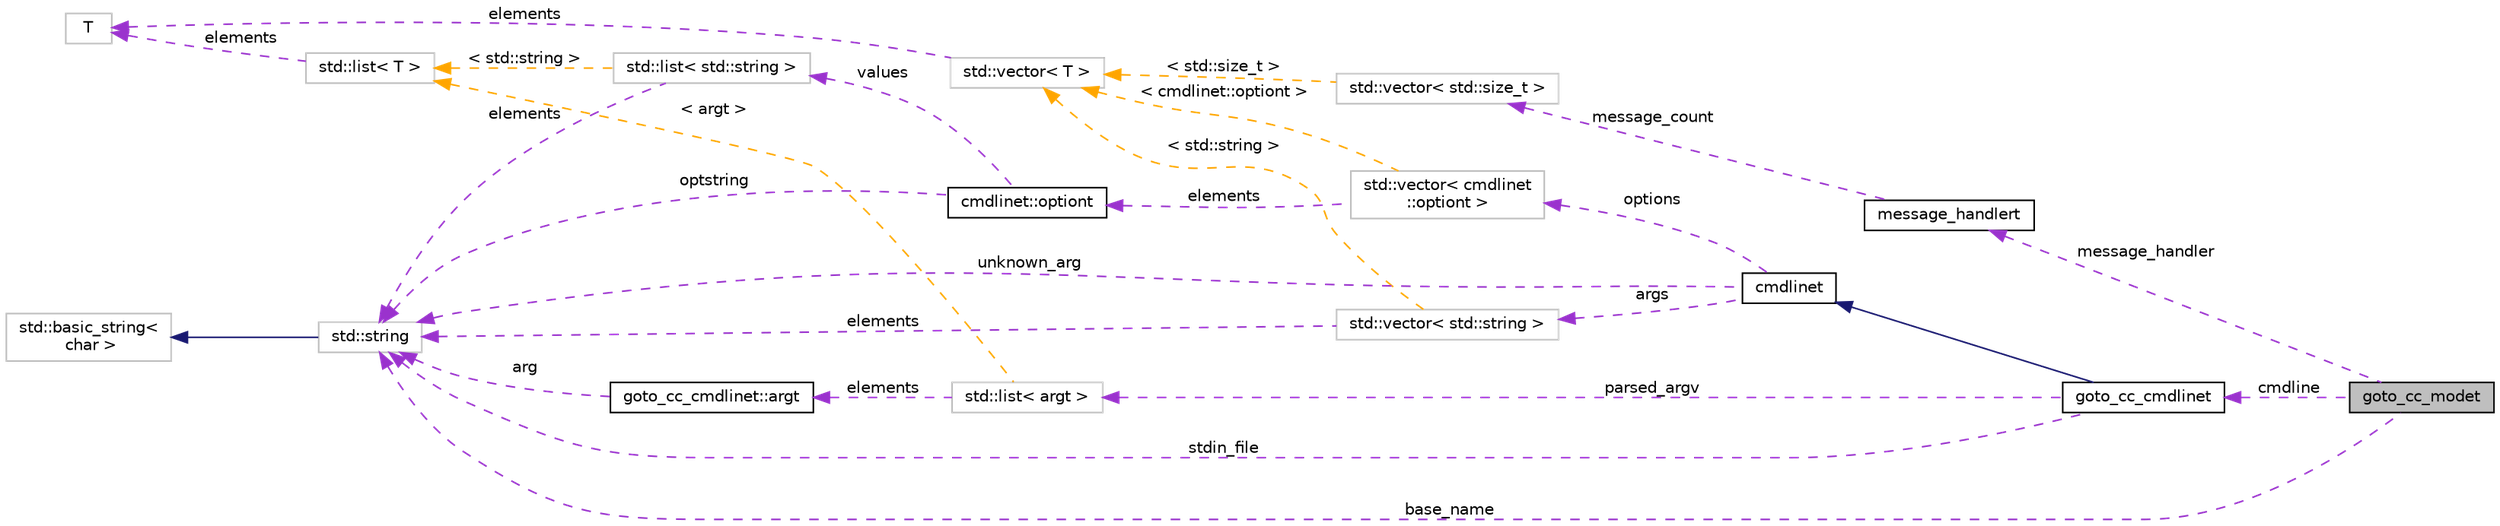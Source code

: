 digraph "goto_cc_modet"
{
 // LATEX_PDF_SIZE
  bgcolor="transparent";
  edge [fontname="Helvetica",fontsize="10",labelfontname="Helvetica",labelfontsize="10"];
  node [fontname="Helvetica",fontsize="10",shape=record];
  rankdir="LR";
  Node1 [label="goto_cc_modet",height=0.2,width=0.4,color="black", fillcolor="grey75", style="filled", fontcolor="black",tooltip=" "];
  Node2 -> Node1 [dir="back",color="darkorchid3",fontsize="10",style="dashed",label=" message_handler" ,fontname="Helvetica"];
  Node2 [label="message_handlert",height=0.2,width=0.4,color="black",URL="$classmessage__handlert.html",tooltip=" "];
  Node3 -> Node2 [dir="back",color="darkorchid3",fontsize="10",style="dashed",label=" message_count" ,fontname="Helvetica"];
  Node3 [label="std::vector\< std::size_t \>",height=0.2,width=0.4,color="grey75",tooltip=" "];
  Node4 -> Node3 [dir="back",color="orange",fontsize="10",style="dashed",label=" \< std::size_t \>" ,fontname="Helvetica"];
  Node4 [label="std::vector\< T \>",height=0.2,width=0.4,color="grey75",tooltip="STL class."];
  Node5 -> Node4 [dir="back",color="darkorchid3",fontsize="10",style="dashed",label=" elements" ,fontname="Helvetica"];
  Node5 [label="T",height=0.2,width=0.4,color="grey75",tooltip=" "];
  Node6 -> Node1 [dir="back",color="darkorchid3",fontsize="10",style="dashed",label=" cmdline" ,fontname="Helvetica"];
  Node6 [label="goto_cc_cmdlinet",height=0.2,width=0.4,color="black",URL="$classgoto__cc__cmdlinet.html",tooltip=" "];
  Node7 -> Node6 [dir="back",color="midnightblue",fontsize="10",style="solid",fontname="Helvetica"];
  Node7 [label="cmdlinet",height=0.2,width=0.4,color="black",URL="$classcmdlinet.html",tooltip=" "];
  Node8 -> Node7 [dir="back",color="darkorchid3",fontsize="10",style="dashed",label=" options" ,fontname="Helvetica"];
  Node8 [label="std::vector\< cmdlinet\l::optiont \>",height=0.2,width=0.4,color="grey75",tooltip=" "];
  Node9 -> Node8 [dir="back",color="darkorchid3",fontsize="10",style="dashed",label=" elements" ,fontname="Helvetica"];
  Node9 [label="cmdlinet::optiont",height=0.2,width=0.4,color="black",URL="$structcmdlinet_1_1optiont.html",tooltip=" "];
  Node10 -> Node9 [dir="back",color="darkorchid3",fontsize="10",style="dashed",label=" optstring" ,fontname="Helvetica"];
  Node10 [label="std::string",height=0.2,width=0.4,color="grey75",tooltip="STL class."];
  Node11 -> Node10 [dir="back",color="midnightblue",fontsize="10",style="solid",fontname="Helvetica"];
  Node11 [label="std::basic_string\<\l char \>",height=0.2,width=0.4,color="grey75",tooltip="STL class."];
  Node12 -> Node9 [dir="back",color="darkorchid3",fontsize="10",style="dashed",label=" values" ,fontname="Helvetica"];
  Node12 [label="std::list\< std::string \>",height=0.2,width=0.4,color="grey75",tooltip=" "];
  Node10 -> Node12 [dir="back",color="darkorchid3",fontsize="10",style="dashed",label=" elements" ,fontname="Helvetica"];
  Node13 -> Node12 [dir="back",color="orange",fontsize="10",style="dashed",label=" \< std::string \>" ,fontname="Helvetica"];
  Node13 [label="std::list\< T \>",height=0.2,width=0.4,color="grey75",tooltip="STL class."];
  Node5 -> Node13 [dir="back",color="darkorchid3",fontsize="10",style="dashed",label=" elements" ,fontname="Helvetica"];
  Node4 -> Node8 [dir="back",color="orange",fontsize="10",style="dashed",label=" \< cmdlinet::optiont \>" ,fontname="Helvetica"];
  Node10 -> Node7 [dir="back",color="darkorchid3",fontsize="10",style="dashed",label=" unknown_arg" ,fontname="Helvetica"];
  Node14 -> Node7 [dir="back",color="darkorchid3",fontsize="10",style="dashed",label=" args" ,fontname="Helvetica"];
  Node14 [label="std::vector\< std::string \>",height=0.2,width=0.4,color="grey75",tooltip=" "];
  Node10 -> Node14 [dir="back",color="darkorchid3",fontsize="10",style="dashed",label=" elements" ,fontname="Helvetica"];
  Node4 -> Node14 [dir="back",color="orange",fontsize="10",style="dashed",label=" \< std::string \>" ,fontname="Helvetica"];
  Node10 -> Node6 [dir="back",color="darkorchid3",fontsize="10",style="dashed",label=" stdin_file" ,fontname="Helvetica"];
  Node15 -> Node6 [dir="back",color="darkorchid3",fontsize="10",style="dashed",label=" parsed_argv" ,fontname="Helvetica"];
  Node15 [label="std::list\< argt \>",height=0.2,width=0.4,color="grey75",tooltip=" "];
  Node16 -> Node15 [dir="back",color="darkorchid3",fontsize="10",style="dashed",label=" elements" ,fontname="Helvetica"];
  Node16 [label="goto_cc_cmdlinet::argt",height=0.2,width=0.4,color="black",URL="$structgoto__cc__cmdlinet_1_1argt.html",tooltip=" "];
  Node10 -> Node16 [dir="back",color="darkorchid3",fontsize="10",style="dashed",label=" arg" ,fontname="Helvetica"];
  Node13 -> Node15 [dir="back",color="orange",fontsize="10",style="dashed",label=" \< argt \>" ,fontname="Helvetica"];
  Node10 -> Node1 [dir="back",color="darkorchid3",fontsize="10",style="dashed",label=" base_name" ,fontname="Helvetica"];
}
